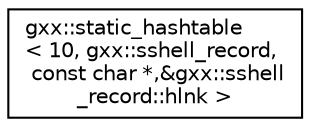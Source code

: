 digraph "Graphical Class Hierarchy"
{
  edge [fontname="Helvetica",fontsize="10",labelfontname="Helvetica",labelfontsize="10"];
  node [fontname="Helvetica",fontsize="10",shape=record];
  rankdir="LR";
  Node1 [label="gxx::static_hashtable\l\< 10, gxx::sshell_record,\l const char *,&gxx::sshell\l_record::hlnk \>",height=0.2,width=0.4,color="black", fillcolor="white", style="filled",URL="$classgxx_1_1static__hashtable.html"];
}
